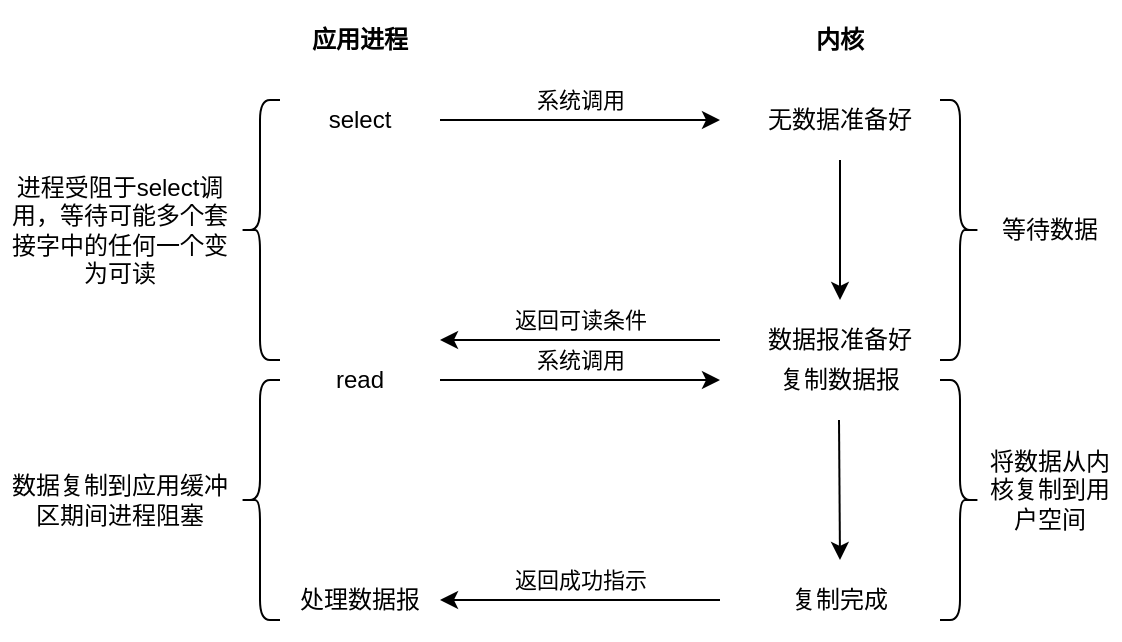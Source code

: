 <mxfile version="20.5.1" type="github">
  <diagram id="cx42oIOEKaBI7q0E7P4T" name="第 1 页">
    <mxGraphModel dx="2062" dy="1066" grid="1" gridSize="10" guides="1" tooltips="1" connect="1" arrows="1" fold="1" page="1" pageScale="1" pageWidth="827" pageHeight="1169" math="0" shadow="0">
      <root>
        <mxCell id="0" />
        <mxCell id="1" parent="0" />
        <mxCell id="UfO1wNI83Z5GDI23Uxmw-93" value="&lt;b&gt;应用进程&lt;/b&gt;" style="text;html=1;strokeColor=none;fillColor=none;align=center;verticalAlign=middle;whiteSpace=wrap;rounded=0;" vertex="1" parent="1">
          <mxGeometry x="280" y="60" width="80" height="40" as="geometry" />
        </mxCell>
        <mxCell id="UfO1wNI83Z5GDI23Uxmw-94" value="select" style="text;html=1;strokeColor=none;fillColor=none;align=center;verticalAlign=middle;whiteSpace=wrap;rounded=0;" vertex="1" parent="1">
          <mxGeometry x="290" y="100" width="60" height="40" as="geometry" />
        </mxCell>
        <mxCell id="UfO1wNI83Z5GDI23Uxmw-95" value="&lt;b&gt;内核&lt;/b&gt;" style="text;html=1;strokeColor=none;fillColor=none;align=center;verticalAlign=middle;whiteSpace=wrap;rounded=0;" vertex="1" parent="1">
          <mxGeometry x="520" y="60" width="80" height="40" as="geometry" />
        </mxCell>
        <mxCell id="UfO1wNI83Z5GDI23Uxmw-96" value="无数据准备好" style="text;html=1;strokeColor=none;fillColor=none;align=center;verticalAlign=middle;whiteSpace=wrap;rounded=0;" vertex="1" parent="1">
          <mxGeometry x="520" y="100" width="80" height="40" as="geometry" />
        </mxCell>
        <mxCell id="UfO1wNI83Z5GDI23Uxmw-97" value="" style="endArrow=classic;html=1;rounded=0;" edge="1" parent="1">
          <mxGeometry width="50" height="50" relative="1" as="geometry">
            <mxPoint x="360" y="120" as="sourcePoint" />
            <mxPoint x="500" y="120" as="targetPoint" />
          </mxGeometry>
        </mxCell>
        <mxCell id="UfO1wNI83Z5GDI23Uxmw-98" value="系统调用" style="edgeLabel;html=1;align=center;verticalAlign=middle;resizable=0;points=[];" vertex="1" connectable="0" parent="UfO1wNI83Z5GDI23Uxmw-97">
          <mxGeometry x="0.267" y="1" relative="1" as="geometry">
            <mxPoint x="-19" y="-9" as="offset" />
          </mxGeometry>
        </mxCell>
        <mxCell id="UfO1wNI83Z5GDI23Uxmw-99" value="数据报准备好" style="text;html=1;strokeColor=none;fillColor=none;align=center;verticalAlign=middle;whiteSpace=wrap;rounded=0;" vertex="1" parent="1">
          <mxGeometry x="520" y="220" width="80" height="20" as="geometry" />
        </mxCell>
        <mxCell id="UfO1wNI83Z5GDI23Uxmw-100" value="" style="endArrow=classic;html=1;rounded=0;exitX=0.5;exitY=1;exitDx=0;exitDy=0;" edge="1" parent="1" source="UfO1wNI83Z5GDI23Uxmw-96">
          <mxGeometry width="50" height="50" relative="1" as="geometry">
            <mxPoint x="510" y="520" as="sourcePoint" />
            <mxPoint x="560" y="210" as="targetPoint" />
          </mxGeometry>
        </mxCell>
        <mxCell id="UfO1wNI83Z5GDI23Uxmw-101" value="" style="shape=curlyBracket;whiteSpace=wrap;html=1;rounded=1;flipH=1;" vertex="1" parent="1">
          <mxGeometry x="610" y="110" width="20" height="130" as="geometry" />
        </mxCell>
        <mxCell id="UfO1wNI83Z5GDI23Uxmw-102" value="等待数据" style="text;html=1;strokeColor=none;fillColor=none;align=center;verticalAlign=middle;whiteSpace=wrap;rounded=0;" vertex="1" parent="1">
          <mxGeometry x="630" y="155" width="70" height="40" as="geometry" />
        </mxCell>
        <mxCell id="UfO1wNI83Z5GDI23Uxmw-103" value="复制数据报" style="text;html=1;strokeColor=none;fillColor=none;align=center;verticalAlign=middle;whiteSpace=wrap;rounded=0;" vertex="1" parent="1">
          <mxGeometry x="520" y="240" width="80" height="20" as="geometry" />
        </mxCell>
        <mxCell id="UfO1wNI83Z5GDI23Uxmw-104" value="" style="endArrow=classic;html=1;rounded=0;exitX=0.5;exitY=1;exitDx=0;exitDy=0;" edge="1" parent="1">
          <mxGeometry width="50" height="50" relative="1" as="geometry">
            <mxPoint x="559.5" y="270" as="sourcePoint" />
            <mxPoint x="560" y="340" as="targetPoint" />
          </mxGeometry>
        </mxCell>
        <mxCell id="UfO1wNI83Z5GDI23Uxmw-105" value="复制完成" style="text;html=1;strokeColor=none;fillColor=none;align=center;verticalAlign=middle;whiteSpace=wrap;rounded=0;" vertex="1" parent="1">
          <mxGeometry x="520" y="340" width="80" height="40" as="geometry" />
        </mxCell>
        <mxCell id="UfO1wNI83Z5GDI23Uxmw-106" value="" style="shape=curlyBracket;whiteSpace=wrap;html=1;rounded=1;flipH=1;" vertex="1" parent="1">
          <mxGeometry x="610" y="250" width="20" height="120" as="geometry" />
        </mxCell>
        <mxCell id="UfO1wNI83Z5GDI23Uxmw-107" value="将数据从内核复制到用户空间" style="text;html=1;strokeColor=none;fillColor=none;align=center;verticalAlign=middle;whiteSpace=wrap;rounded=0;" vertex="1" parent="1">
          <mxGeometry x="630" y="285" width="70" height="40" as="geometry" />
        </mxCell>
        <mxCell id="UfO1wNI83Z5GDI23Uxmw-108" value="" style="endArrow=classic;html=1;rounded=0;" edge="1" parent="1">
          <mxGeometry width="50" height="50" relative="1" as="geometry">
            <mxPoint x="500" y="360" as="sourcePoint" />
            <mxPoint x="360" y="360" as="targetPoint" />
          </mxGeometry>
        </mxCell>
        <mxCell id="UfO1wNI83Z5GDI23Uxmw-109" value="处理数据报" style="text;html=1;strokeColor=none;fillColor=none;align=center;verticalAlign=middle;whiteSpace=wrap;rounded=0;" vertex="1" parent="1">
          <mxGeometry x="280" y="340" width="80" height="40" as="geometry" />
        </mxCell>
        <mxCell id="UfO1wNI83Z5GDI23Uxmw-110" value="" style="shape=curlyBracket;whiteSpace=wrap;html=1;rounded=1;" vertex="1" parent="1">
          <mxGeometry x="260" y="110" width="20" height="130" as="geometry" />
        </mxCell>
        <mxCell id="UfO1wNI83Z5GDI23Uxmw-111" value="进程受阻于select调用，等待可能多个套接字中的任何一个变为可读" style="text;html=1;strokeColor=none;fillColor=none;align=center;verticalAlign=middle;whiteSpace=wrap;rounded=0;" vertex="1" parent="1">
          <mxGeometry x="140" y="155" width="120" height="40" as="geometry" />
        </mxCell>
        <mxCell id="UfO1wNI83Z5GDI23Uxmw-112" value="返回成功指示" style="edgeLabel;html=1;align=center;verticalAlign=middle;resizable=0;points=[];" vertex="1" connectable="0" parent="1">
          <mxGeometry x="430" y="350" as="geometry" />
        </mxCell>
        <mxCell id="UfO1wNI83Z5GDI23Uxmw-113" value="" style="endArrow=classic;html=1;rounded=0;" edge="1" parent="1">
          <mxGeometry width="50" height="50" relative="1" as="geometry">
            <mxPoint x="500" y="230" as="sourcePoint" />
            <mxPoint x="360" y="230" as="targetPoint" />
          </mxGeometry>
        </mxCell>
        <mxCell id="UfO1wNI83Z5GDI23Uxmw-114" value="返回可读条件" style="edgeLabel;html=1;align=center;verticalAlign=middle;resizable=0;points=[];" vertex="1" connectable="0" parent="1">
          <mxGeometry x="430" y="220" as="geometry" />
        </mxCell>
        <mxCell id="UfO1wNI83Z5GDI23Uxmw-117" value="read" style="text;html=1;strokeColor=none;fillColor=none;align=center;verticalAlign=middle;whiteSpace=wrap;rounded=0;" vertex="1" parent="1">
          <mxGeometry x="290" y="230" width="60" height="40" as="geometry" />
        </mxCell>
        <mxCell id="UfO1wNI83Z5GDI23Uxmw-118" value="" style="endArrow=classic;html=1;rounded=0;" edge="1" parent="1">
          <mxGeometry width="50" height="50" relative="1" as="geometry">
            <mxPoint x="360" y="250" as="sourcePoint" />
            <mxPoint x="500" y="250" as="targetPoint" />
          </mxGeometry>
        </mxCell>
        <mxCell id="UfO1wNI83Z5GDI23Uxmw-119" value="系统调用" style="edgeLabel;html=1;align=center;verticalAlign=middle;resizable=0;points=[];" vertex="1" connectable="0" parent="UfO1wNI83Z5GDI23Uxmw-118">
          <mxGeometry x="0.267" y="1" relative="1" as="geometry">
            <mxPoint x="-19" y="-9" as="offset" />
          </mxGeometry>
        </mxCell>
        <mxCell id="UfO1wNI83Z5GDI23Uxmw-120" value="" style="shape=curlyBracket;whiteSpace=wrap;html=1;rounded=1;" vertex="1" parent="1">
          <mxGeometry x="260" y="250" width="20" height="120" as="geometry" />
        </mxCell>
        <mxCell id="UfO1wNI83Z5GDI23Uxmw-121" value="数据复制到应用缓冲区期间进程阻塞" style="text;html=1;strokeColor=none;fillColor=none;align=center;verticalAlign=middle;whiteSpace=wrap;rounded=0;" vertex="1" parent="1">
          <mxGeometry x="140" y="290" width="120" height="40" as="geometry" />
        </mxCell>
      </root>
    </mxGraphModel>
  </diagram>
</mxfile>
